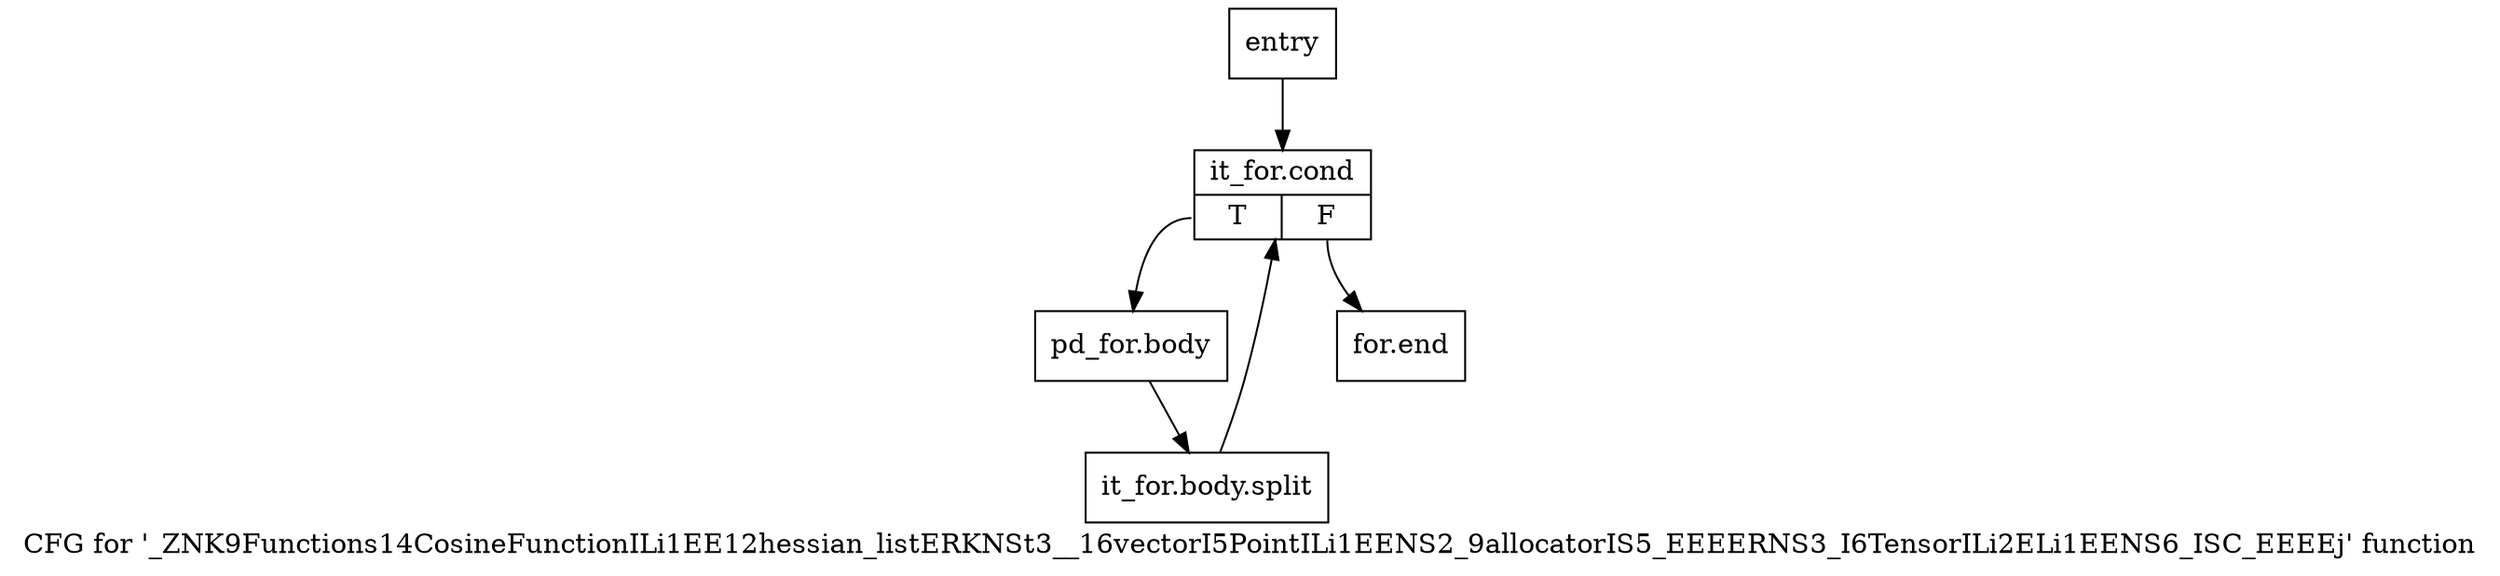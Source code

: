 digraph "CFG for '_ZNK9Functions14CosineFunctionILi1EE12hessian_listERKNSt3__16vectorI5PointILi1EENS2_9allocatorIS5_EEEERNS3_I6TensorILi2ELi1EENS6_ISC_EEEEj' function" {
	label="CFG for '_ZNK9Functions14CosineFunctionILi1EE12hessian_listERKNSt3__16vectorI5PointILi1EENS2_9allocatorIS5_EEEERNS3_I6TensorILi2ELi1EENS6_ISC_EEEEj' function";

	Node0x58e3860 [shape=record,label="{entry}"];
	Node0x58e3860 -> Node0x58e38b0;
	Node0x58e38b0 [shape=record,label="{it_for.cond|{<s0>T|<s1>F}}"];
	Node0x58e38b0:s0 -> Node0x58e3900;
	Node0x58e38b0:s1 -> Node0x58e3950;
	Node0x58e3900 [shape=record,label="{pd_for.body}"];
	Node0x58e3900 -> Node0xa7681c0;
	Node0xa7681c0 [shape=record,label="{it_for.body.split}"];
	Node0xa7681c0 -> Node0x58e38b0;
	Node0x58e3950 [shape=record,label="{for.end}"];
}
